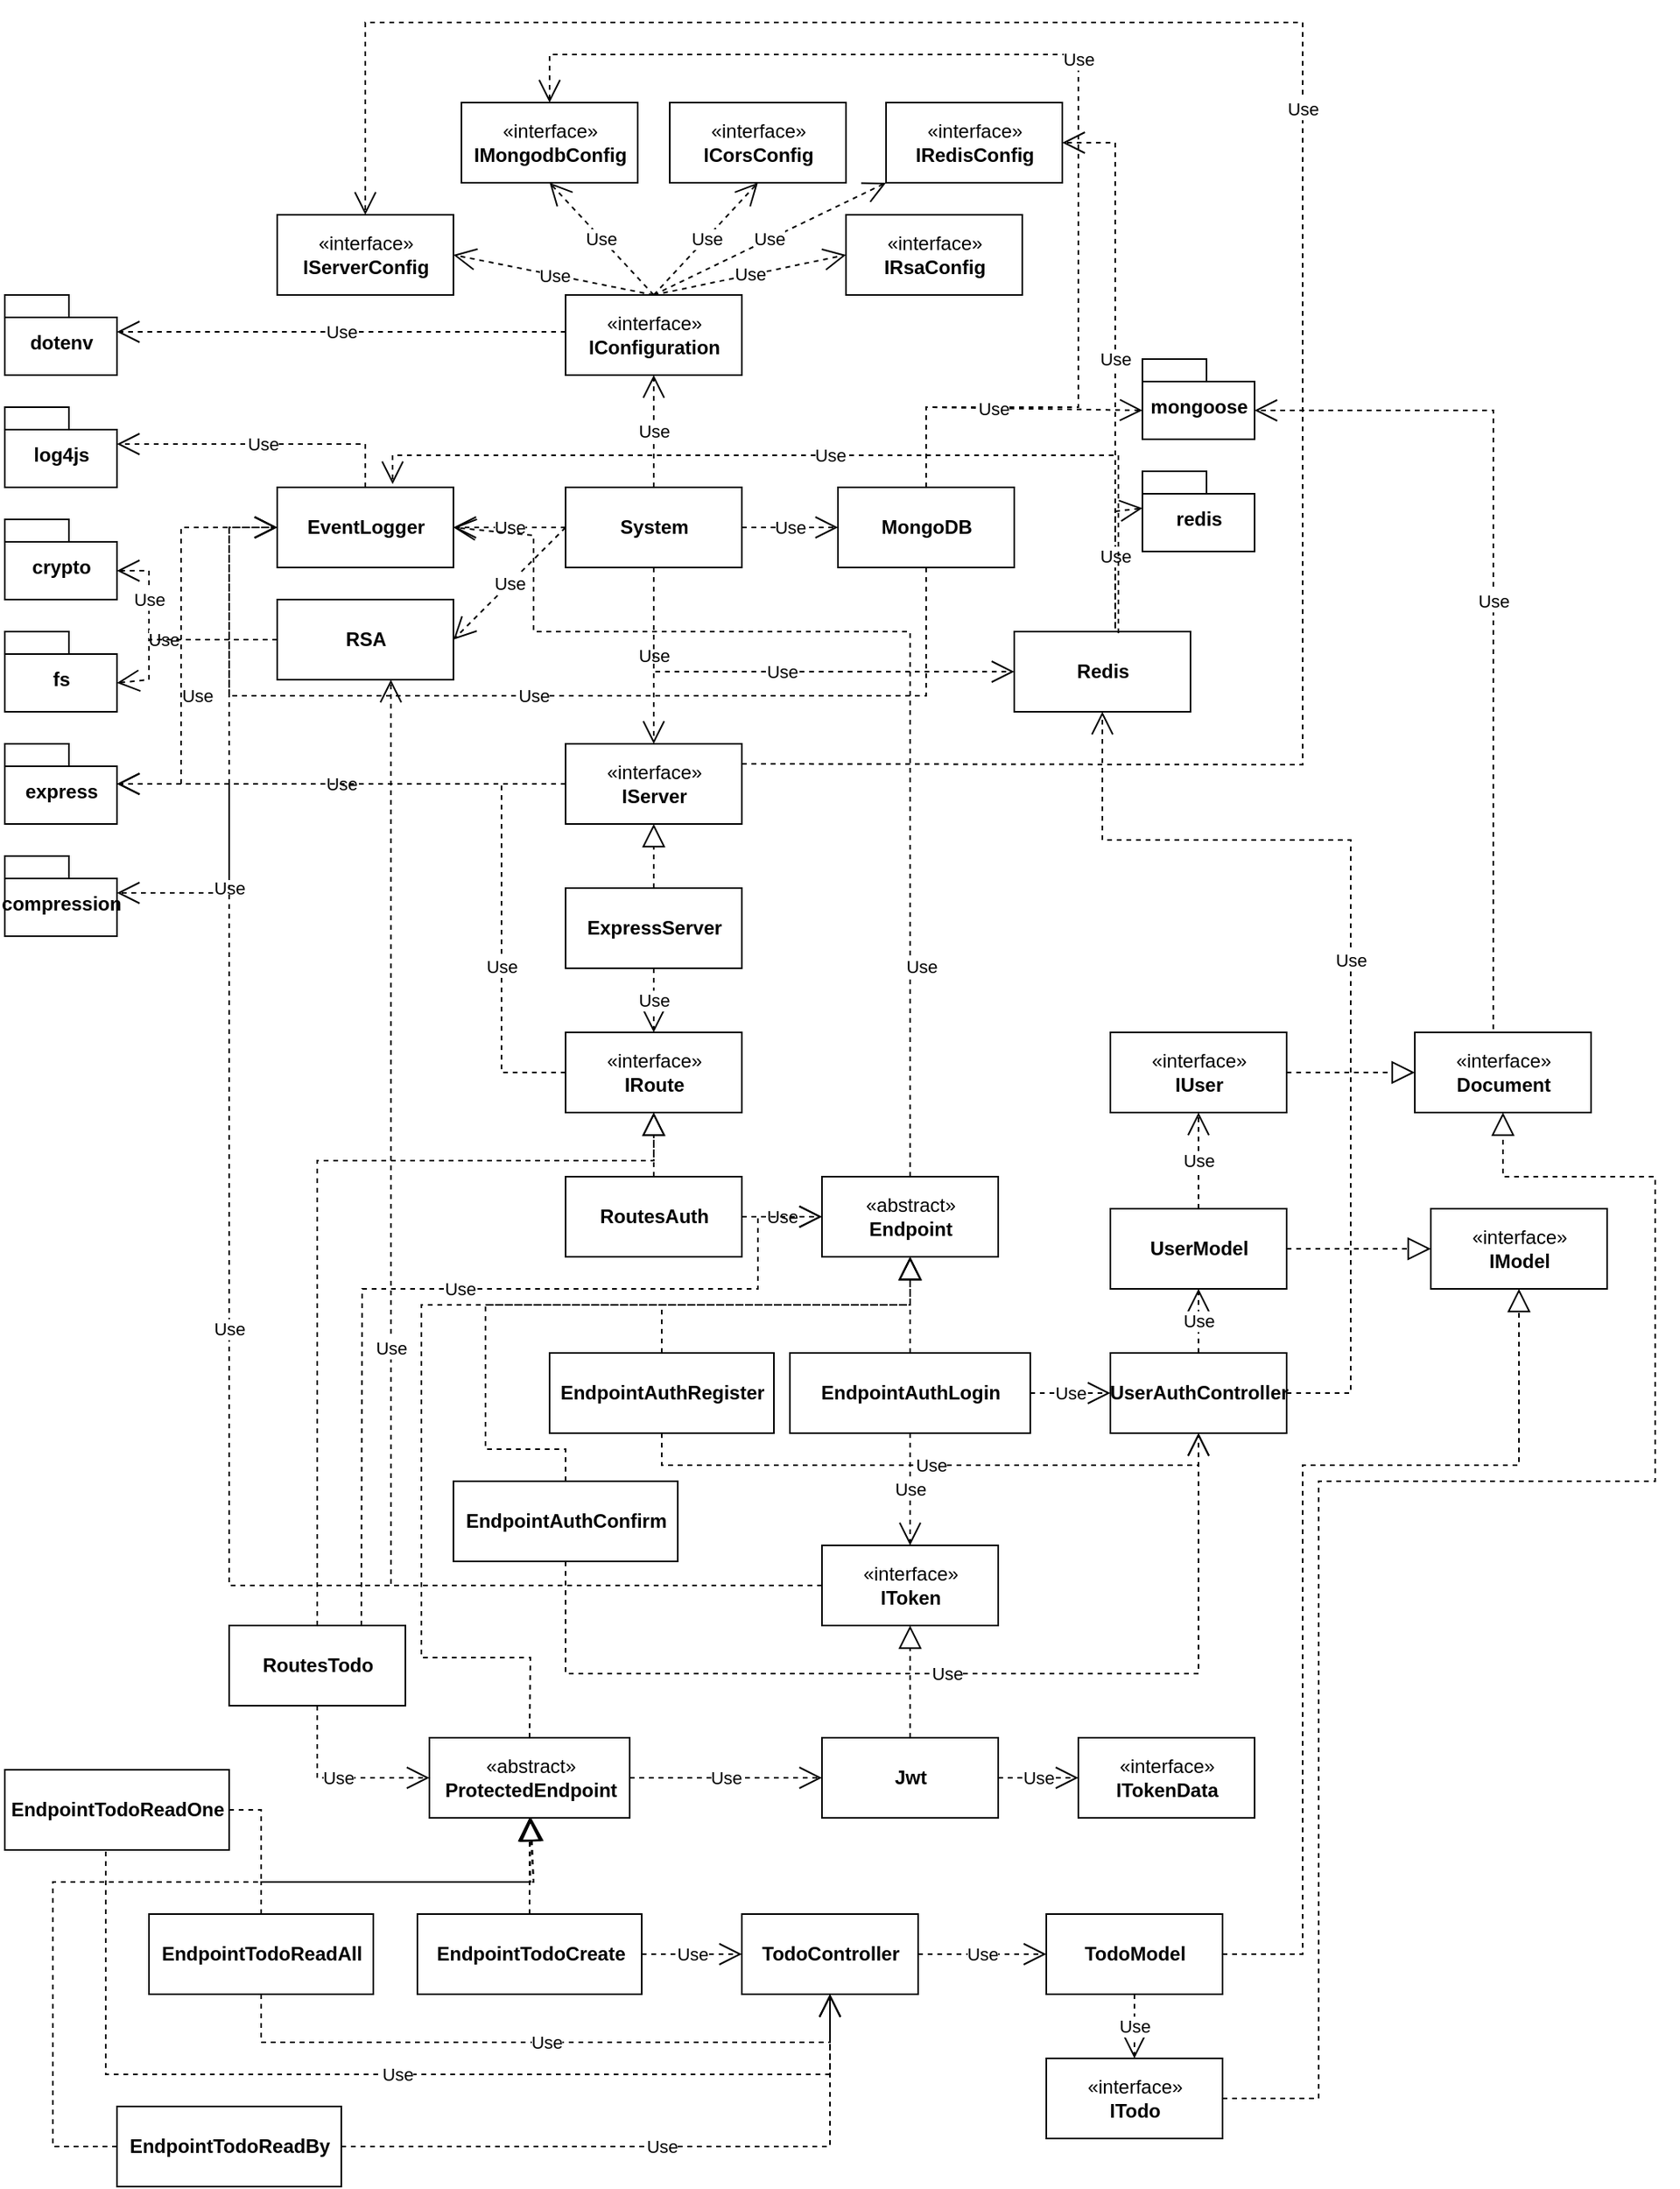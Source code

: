 <mxfile version="17.2.4" type="device"><diagram id="6Z5-7DVcIzeGbHoEJOS7" name="Seite-1"><mxGraphModel dx="1186" dy="773" grid="1" gridSize="10" guides="1" tooltips="1" connect="1" arrows="1" fold="1" page="1" pageScale="1" pageWidth="4681" pageHeight="3300" math="0" shadow="0"><root><mxCell id="0"/><mxCell id="1" parent="0"/><mxCell id="TeJl24mnxh_Jbmusd_PI-1" value="«interface»&lt;br&gt;&lt;b&gt;IConfiguration&lt;/b&gt;" style="html=1;" vertex="1" parent="1"><mxGeometry x="380" y="210" width="110" height="50" as="geometry"/></mxCell><mxCell id="TeJl24mnxh_Jbmusd_PI-2" value="«interface»&lt;br&gt;&lt;b&gt;IServerConfig&lt;/b&gt;" style="html=1;" vertex="1" parent="1"><mxGeometry x="200" y="160" width="110" height="50" as="geometry"/></mxCell><mxCell id="TeJl24mnxh_Jbmusd_PI-4" value="«interface»&lt;br&gt;&lt;b&gt;IMongodbConfig&lt;/b&gt;" style="html=1;" vertex="1" parent="1"><mxGeometry x="315" y="90" width="110" height="50" as="geometry"/></mxCell><mxCell id="TeJl24mnxh_Jbmusd_PI-5" value="«interface»&lt;br&gt;&lt;b&gt;ICorsConfig&lt;/b&gt;" style="html=1;" vertex="1" parent="1"><mxGeometry x="445" y="90" width="110" height="50" as="geometry"/></mxCell><mxCell id="TeJl24mnxh_Jbmusd_PI-6" value="«interface»&lt;br&gt;&lt;b&gt;IRsaConfig&lt;/b&gt;" style="html=1;" vertex="1" parent="1"><mxGeometry x="555" y="160" width="110" height="50" as="geometry"/></mxCell><mxCell id="TeJl24mnxh_Jbmusd_PI-7" value="System" style="html=1;fontStyle=1" vertex="1" parent="1"><mxGeometry x="380" y="330" width="110" height="50" as="geometry"/></mxCell><mxCell id="TeJl24mnxh_Jbmusd_PI-8" value="Use" style="endArrow=open;endSize=12;dashed=1;html=1;rounded=0;exitX=0.5;exitY=0;exitDx=0;exitDy=0;entryX=0.5;entryY=1;entryDx=0;entryDy=0;" edge="1" parent="1" source="TeJl24mnxh_Jbmusd_PI-7" target="TeJl24mnxh_Jbmusd_PI-1"><mxGeometry width="160" relative="1" as="geometry"><mxPoint x="434.5" y="320" as="sourcePoint"/><mxPoint x="434.5" y="270" as="targetPoint"/></mxGeometry></mxCell><mxCell id="TeJl24mnxh_Jbmusd_PI-9" value="Use" style="endArrow=open;endSize=12;dashed=1;html=1;rounded=0;exitX=0.5;exitY=0;exitDx=0;exitDy=0;entryX=1;entryY=0.5;entryDx=0;entryDy=0;" edge="1" parent="1" source="TeJl24mnxh_Jbmusd_PI-1" target="TeJl24mnxh_Jbmusd_PI-2"><mxGeometry width="160" relative="1" as="geometry"><mxPoint x="434.5" y="190" as="sourcePoint"/><mxPoint x="250" y="170" as="targetPoint"/></mxGeometry></mxCell><mxCell id="TeJl24mnxh_Jbmusd_PI-10" value="Use" style="endArrow=open;endSize=12;dashed=1;html=1;rounded=0;exitX=0.5;exitY=0;exitDx=0;exitDy=0;entryX=0;entryY=0.5;entryDx=0;entryDy=0;" edge="1" parent="1" source="TeJl24mnxh_Jbmusd_PI-1" target="TeJl24mnxh_Jbmusd_PI-6"><mxGeometry width="160" relative="1" as="geometry"><mxPoint x="434.5" y="190" as="sourcePoint"/><mxPoint x="434.5" y="140" as="targetPoint"/></mxGeometry></mxCell><mxCell id="TeJl24mnxh_Jbmusd_PI-11" value="Use" style="endArrow=open;endSize=12;dashed=1;html=1;rounded=0;exitX=0.5;exitY=0;exitDx=0;exitDy=0;entryX=0.5;entryY=1;entryDx=0;entryDy=0;" edge="1" parent="1" source="TeJl24mnxh_Jbmusd_PI-1" target="TeJl24mnxh_Jbmusd_PI-4"><mxGeometry width="160" relative="1" as="geometry"><mxPoint x="434.5" y="190" as="sourcePoint"/><mxPoint x="434.5" y="140" as="targetPoint"/></mxGeometry></mxCell><mxCell id="TeJl24mnxh_Jbmusd_PI-12" value="Use" style="endArrow=open;endSize=12;dashed=1;html=1;rounded=0;entryX=0.5;entryY=1;entryDx=0;entryDy=0;" edge="1" parent="1" target="TeJl24mnxh_Jbmusd_PI-5"><mxGeometry width="160" relative="1" as="geometry"><mxPoint x="435" y="210" as="sourcePoint"/><mxPoint x="470" y="160" as="targetPoint"/></mxGeometry></mxCell><mxCell id="TeJl24mnxh_Jbmusd_PI-13" value="EventLogger" style="html=1;fontStyle=1" vertex="1" parent="1"><mxGeometry x="200" y="330" width="110" height="50" as="geometry"/></mxCell><mxCell id="TeJl24mnxh_Jbmusd_PI-14" value="Use" style="endArrow=open;endSize=12;dashed=1;html=1;rounded=0;exitX=0;exitY=0.5;exitDx=0;exitDy=0;entryX=1;entryY=0.5;entryDx=0;entryDy=0;" edge="1" parent="1" source="TeJl24mnxh_Jbmusd_PI-7" target="TeJl24mnxh_Jbmusd_PI-13"><mxGeometry width="160" relative="1" as="geometry"><mxPoint x="365" y="354.5" as="sourcePoint"/><mxPoint x="320" y="355" as="targetPoint"/></mxGeometry></mxCell><mxCell id="TeJl24mnxh_Jbmusd_PI-15" value="&lt;b&gt;RSA&lt;/b&gt;" style="html=1;" vertex="1" parent="1"><mxGeometry x="200" y="400" width="110" height="50" as="geometry"/></mxCell><mxCell id="TeJl24mnxh_Jbmusd_PI-16" value="Use" style="endArrow=open;endSize=12;dashed=1;html=1;rounded=0;exitX=0;exitY=0.5;exitDx=0;exitDy=0;entryX=1;entryY=0.5;entryDx=0;entryDy=0;" edge="1" parent="1" source="TeJl24mnxh_Jbmusd_PI-7" target="TeJl24mnxh_Jbmusd_PI-15"><mxGeometry width="160" relative="1" as="geometry"><mxPoint x="390" y="424.5" as="sourcePoint"/><mxPoint x="330" y="425" as="targetPoint"/></mxGeometry></mxCell><mxCell id="TeJl24mnxh_Jbmusd_PI-18" value="MongoDB" style="html=1;fontStyle=1" vertex="1" parent="1"><mxGeometry x="550" y="330" width="110" height="50" as="geometry"/></mxCell><mxCell id="TeJl24mnxh_Jbmusd_PI-19" value="Use" style="endArrow=open;endSize=12;dashed=1;html=1;rounded=0;exitX=0.5;exitY=0;exitDx=0;exitDy=0;entryX=0.5;entryY=0;entryDx=0;entryDy=0;" edge="1" parent="1" source="TeJl24mnxh_Jbmusd_PI-18" target="TeJl24mnxh_Jbmusd_PI-4"><mxGeometry width="160" relative="1" as="geometry"><mxPoint x="604.5" y="300" as="sourcePoint"/><mxPoint x="600" y="70" as="targetPoint"/><Array as="points"><mxPoint x="605" y="280"/><mxPoint x="700" y="280"/><mxPoint x="700" y="60"/><mxPoint x="370" y="60"/></Array></mxGeometry></mxCell><mxCell id="TeJl24mnxh_Jbmusd_PI-20" value="Use" style="endArrow=open;endSize=12;dashed=1;html=1;rounded=0;entryX=0;entryY=0.5;entryDx=0;entryDy=0;exitX=1;exitY=0.5;exitDx=0;exitDy=0;" edge="1" parent="1" source="TeJl24mnxh_Jbmusd_PI-7" target="TeJl24mnxh_Jbmusd_PI-18"><mxGeometry width="160" relative="1" as="geometry"><mxPoint x="510" y="355" as="sourcePoint"/><mxPoint x="540" y="354.5" as="targetPoint"/></mxGeometry></mxCell><mxCell id="TeJl24mnxh_Jbmusd_PI-21" value="Use" style="endArrow=open;endSize=12;dashed=1;html=1;rounded=0;exitX=0.5;exitY=1;exitDx=0;exitDy=0;entryX=0;entryY=0.5;entryDx=0;entryDy=0;" edge="1" parent="1" source="TeJl24mnxh_Jbmusd_PI-18" target="TeJl24mnxh_Jbmusd_PI-13"><mxGeometry width="160" relative="1" as="geometry"><mxPoint x="604.5" y="395" as="sourcePoint"/><mxPoint x="140" y="360" as="targetPoint"/><Array as="points"><mxPoint x="605" y="460"/><mxPoint x="170" y="460"/><mxPoint x="170" y="355"/></Array></mxGeometry></mxCell><mxCell id="TeJl24mnxh_Jbmusd_PI-22" value="«interface»&lt;br&gt;&lt;b&gt;IServer&lt;/b&gt;" style="html=1;" vertex="1" parent="1"><mxGeometry x="380" y="490" width="110" height="50" as="geometry"/></mxCell><mxCell id="TeJl24mnxh_Jbmusd_PI-23" value="Use" style="endArrow=open;endSize=12;dashed=1;html=1;rounded=0;entryX=0.5;entryY=0;entryDx=0;entryDy=0;exitX=0.5;exitY=1;exitDx=0;exitDy=0;" edge="1" parent="1" source="TeJl24mnxh_Jbmusd_PI-7" target="TeJl24mnxh_Jbmusd_PI-22"><mxGeometry width="160" relative="1" as="geometry"><mxPoint x="434.5" y="400" as="sourcePoint"/><mxPoint x="434.5" y="450" as="targetPoint"/></mxGeometry></mxCell><mxCell id="TeJl24mnxh_Jbmusd_PI-24" value="ExpressServer" style="html=1;fontStyle=1" vertex="1" parent="1"><mxGeometry x="380" y="580" width="110" height="50" as="geometry"/></mxCell><mxCell id="TeJl24mnxh_Jbmusd_PI-25" value="" style="endArrow=block;dashed=1;endFill=0;endSize=12;html=1;rounded=0;exitX=0.5;exitY=0;exitDx=0;exitDy=0;entryX=0.5;entryY=1;entryDx=0;entryDy=0;" edge="1" parent="1" source="TeJl24mnxh_Jbmusd_PI-24" target="TeJl24mnxh_Jbmusd_PI-22"><mxGeometry width="160" relative="1" as="geometry"><mxPoint x="435" y="570" as="sourcePoint"/><mxPoint x="435" y="550" as="targetPoint"/></mxGeometry></mxCell><mxCell id="TeJl24mnxh_Jbmusd_PI-26" value="Use" style="endArrow=open;endSize=12;dashed=1;html=1;rounded=0;exitX=0;exitY=0.5;exitDx=0;exitDy=0;entryX=0;entryY=0.5;entryDx=0;entryDy=0;" edge="1" parent="1" source="TeJl24mnxh_Jbmusd_PI-22" target="TeJl24mnxh_Jbmusd_PI-13"><mxGeometry x="0.283" y="-10" width="160" relative="1" as="geometry"><mxPoint x="350" y="514.5" as="sourcePoint"/><mxPoint x="130" y="360" as="targetPoint"/><Array as="points"><mxPoint x="140" y="515"/><mxPoint x="140" y="355"/></Array><mxPoint as="offset"/></mxGeometry></mxCell><mxCell id="TeJl24mnxh_Jbmusd_PI-27" value="express" style="shape=folder;fontStyle=1;spacingTop=10;tabWidth=40;tabHeight=14;tabPosition=left;html=1;" vertex="1" parent="1"><mxGeometry x="30" y="490" width="70" height="50" as="geometry"/></mxCell><mxCell id="TeJl24mnxh_Jbmusd_PI-28" value="Use" style="endArrow=open;endSize=12;dashed=1;html=1;rounded=0;exitX=0;exitY=0.5;exitDx=0;exitDy=0;" edge="1" parent="1" source="TeJl24mnxh_Jbmusd_PI-22"><mxGeometry width="160" relative="1" as="geometry"><mxPoint x="320" y="514.5" as="sourcePoint"/><mxPoint x="100" y="515" as="targetPoint"/></mxGeometry></mxCell><mxCell id="TeJl24mnxh_Jbmusd_PI-29" value="log4js" style="shape=folder;fontStyle=1;spacingTop=10;tabWidth=40;tabHeight=14;tabPosition=left;html=1;" vertex="1" parent="1"><mxGeometry x="30" y="280" width="70" height="50" as="geometry"/></mxCell><mxCell id="TeJl24mnxh_Jbmusd_PI-30" value="Use" style="endArrow=open;endSize=12;dashed=1;html=1;rounded=0;entryX=0;entryY=0;entryDx=70;entryDy=23;entryPerimeter=0;exitX=0.5;exitY=0;exitDx=0;exitDy=0;" edge="1" parent="1" source="TeJl24mnxh_Jbmusd_PI-13" target="TeJl24mnxh_Jbmusd_PI-29"><mxGeometry width="160" relative="1" as="geometry"><mxPoint x="280" y="304.5" as="sourcePoint"/><mxPoint x="120" y="304.5" as="targetPoint"/><Array as="points"><mxPoint x="255" y="303"/></Array></mxGeometry></mxCell><mxCell id="TeJl24mnxh_Jbmusd_PI-31" value="mongoose" style="shape=folder;fontStyle=1;spacingTop=10;tabWidth=40;tabHeight=14;tabPosition=left;html=1;" vertex="1" parent="1"><mxGeometry x="740" y="250" width="70" height="50" as="geometry"/></mxCell><mxCell id="TeJl24mnxh_Jbmusd_PI-32" value="Use" style="endArrow=open;endSize=12;dashed=1;html=1;rounded=0;entryX=0;entryY=0;entryDx=0;entryDy=32;entryPerimeter=0;exitX=0.5;exitY=0;exitDx=0;exitDy=0;" edge="1" parent="1" source="TeJl24mnxh_Jbmusd_PI-18" target="TeJl24mnxh_Jbmusd_PI-31"><mxGeometry width="160" relative="1" as="geometry"><mxPoint x="570" y="280" as="sourcePoint"/><mxPoint x="720" y="280" as="targetPoint"/><Array as="points"><mxPoint x="605" y="280"/></Array></mxGeometry></mxCell><mxCell id="TeJl24mnxh_Jbmusd_PI-33" value="crypto" style="shape=folder;fontStyle=1;spacingTop=10;tabWidth=40;tabHeight=14;tabPosition=left;html=1;" vertex="1" parent="1"><mxGeometry x="30" y="350" width="70" height="50" as="geometry"/></mxCell><mxCell id="TeJl24mnxh_Jbmusd_PI-34" value="fs" style="shape=folder;fontStyle=1;spacingTop=10;tabWidth=40;tabHeight=14;tabPosition=left;html=1;" vertex="1" parent="1"><mxGeometry x="30" y="420" width="70" height="50" as="geometry"/></mxCell><mxCell id="TeJl24mnxh_Jbmusd_PI-35" value="Use" style="endArrow=open;endSize=12;dashed=1;html=1;rounded=0;exitX=0;exitY=0.5;exitDx=0;exitDy=0;entryX=0;entryY=0;entryDx=70;entryDy=32;entryPerimeter=0;" edge="1" parent="1" source="TeJl24mnxh_Jbmusd_PI-15" target="TeJl24mnxh_Jbmusd_PI-33"><mxGeometry width="160" relative="1" as="geometry"><mxPoint x="180" y="430" as="sourcePoint"/><mxPoint x="40" y="424.5" as="targetPoint"/><Array as="points"><mxPoint x="120" y="425"/><mxPoint x="120" y="382"/></Array></mxGeometry></mxCell><mxCell id="TeJl24mnxh_Jbmusd_PI-36" value="Use" style="endArrow=open;endSize=12;dashed=1;html=1;rounded=0;entryX=0;entryY=0;entryDx=70;entryDy=32;entryPerimeter=0;exitX=0;exitY=0.5;exitDx=0;exitDy=0;" edge="1" parent="1" source="TeJl24mnxh_Jbmusd_PI-15" target="TeJl24mnxh_Jbmusd_PI-34"><mxGeometry x="0.279" y="-25" width="160" relative="1" as="geometry"><mxPoint x="190" y="425" as="sourcePoint"/><mxPoint x="40" y="424.5" as="targetPoint"/><Array as="points"><mxPoint x="120" y="425"/><mxPoint x="120" y="450"/></Array><mxPoint x="25" y="-25" as="offset"/></mxGeometry></mxCell><mxCell id="TeJl24mnxh_Jbmusd_PI-37" value="dotenv" style="shape=folder;fontStyle=1;spacingTop=10;tabWidth=40;tabHeight=14;tabPosition=left;html=1;" vertex="1" parent="1"><mxGeometry x="30" y="210" width="70" height="50" as="geometry"/></mxCell><mxCell id="TeJl24mnxh_Jbmusd_PI-38" value="Use" style="endArrow=open;endSize=12;dashed=1;html=1;rounded=0;entryX=0;entryY=0;entryDx=70;entryDy=23;entryPerimeter=0;" edge="1" parent="1" target="TeJl24mnxh_Jbmusd_PI-37"><mxGeometry width="160" relative="1" as="geometry"><mxPoint x="380" y="233" as="sourcePoint"/><mxPoint x="175" y="234.5" as="targetPoint"/></mxGeometry></mxCell><mxCell id="TeJl24mnxh_Jbmusd_PI-39" value="compression" style="shape=folder;fontStyle=1;spacingTop=10;tabWidth=40;tabHeight=14;tabPosition=left;html=1;" vertex="1" parent="1"><mxGeometry x="30" y="560" width="70" height="50" as="geometry"/></mxCell><mxCell id="TeJl24mnxh_Jbmusd_PI-40" value="Use" style="endArrow=open;endSize=12;dashed=1;html=1;rounded=0;exitX=0;exitY=0.5;exitDx=0;exitDy=0;entryX=0;entryY=0;entryDx=70;entryDy=23;entryPerimeter=0;" edge="1" parent="1" source="TeJl24mnxh_Jbmusd_PI-22" target="TeJl24mnxh_Jbmusd_PI-39"><mxGeometry x="0.581" width="160" relative="1" as="geometry"><mxPoint x="390" y="525" as="sourcePoint"/><mxPoint x="110" y="525" as="targetPoint"/><Array as="points"><mxPoint x="170" y="515"/><mxPoint x="170" y="583"/></Array><mxPoint as="offset"/></mxGeometry></mxCell><mxCell id="TeJl24mnxh_Jbmusd_PI-41" value="«interface»&lt;br&gt;&lt;b&gt;IRoute&lt;/b&gt;" style="html=1;" vertex="1" parent="1"><mxGeometry x="380" y="670" width="110" height="50" as="geometry"/></mxCell><mxCell id="TeJl24mnxh_Jbmusd_PI-42" value="&lt;b&gt;RoutesAuth&lt;/b&gt;" style="html=1;" vertex="1" parent="1"><mxGeometry x="380" y="760" width="110" height="50" as="geometry"/></mxCell><mxCell id="TeJl24mnxh_Jbmusd_PI-43" value="Use" style="endArrow=open;endSize=12;dashed=1;html=1;rounded=0;entryX=0.5;entryY=0;entryDx=0;entryDy=0;exitX=0.5;exitY=1;exitDx=0;exitDy=0;" edge="1" parent="1" source="TeJl24mnxh_Jbmusd_PI-24" target="TeJl24mnxh_Jbmusd_PI-41"><mxGeometry width="160" relative="1" as="geometry"><mxPoint x="434.5" y="630" as="sourcePoint"/><mxPoint x="435" y="660" as="targetPoint"/></mxGeometry></mxCell><mxCell id="TeJl24mnxh_Jbmusd_PI-44" value="" style="endArrow=block;dashed=1;endFill=0;endSize=12;html=1;rounded=0;exitX=0.5;exitY=0;exitDx=0;exitDy=0;entryX=0.5;entryY=1;entryDx=0;entryDy=0;" edge="1" parent="1" source="TeJl24mnxh_Jbmusd_PI-42" target="TeJl24mnxh_Jbmusd_PI-41"><mxGeometry width="160" relative="1" as="geometry"><mxPoint x="434.5" y="750" as="sourcePoint"/><mxPoint x="435" y="730" as="targetPoint"/></mxGeometry></mxCell><mxCell id="TeJl24mnxh_Jbmusd_PI-45" value="Use" style="endArrow=open;endSize=12;dashed=1;html=1;rounded=0;exitX=0;exitY=0.5;exitDx=0;exitDy=0;" edge="1" parent="1" source="TeJl24mnxh_Jbmusd_PI-41"><mxGeometry x="-0.54" width="160" relative="1" as="geometry"><mxPoint x="350" y="604.5" as="sourcePoint"/><mxPoint x="100" y="515" as="targetPoint"/><Array as="points"><mxPoint x="340" y="695"/><mxPoint x="340" y="515"/></Array><mxPoint as="offset"/></mxGeometry></mxCell><mxCell id="TeJl24mnxh_Jbmusd_PI-46" value="Use" style="endArrow=open;endSize=12;dashed=1;html=1;rounded=0;exitX=1;exitY=0.25;exitDx=0;exitDy=0;entryX=0.5;entryY=0;entryDx=0;entryDy=0;" edge="1" parent="1" source="TeJl24mnxh_Jbmusd_PI-22" target="TeJl24mnxh_Jbmusd_PI-2"><mxGeometry width="160" relative="1" as="geometry"><mxPoint x="500" y="510" as="sourcePoint"/><mxPoint x="590" y="40" as="targetPoint"/><Array as="points"><mxPoint x="840" y="503"/><mxPoint x="840" y="40"/><mxPoint x="255" y="40"/></Array></mxGeometry></mxCell><mxCell id="TeJl24mnxh_Jbmusd_PI-47" value="«abstract»&lt;br&gt;&lt;b&gt;Endpoint&lt;/b&gt;" style="html=1;" vertex="1" parent="1"><mxGeometry x="540" y="760" width="110" height="50" as="geometry"/></mxCell><mxCell id="TeJl24mnxh_Jbmusd_PI-48" value="EndpointAuthLogin" style="html=1;fontStyle=1" vertex="1" parent="1"><mxGeometry x="520" y="870" width="150" height="50" as="geometry"/></mxCell><mxCell id="TeJl24mnxh_Jbmusd_PI-49" value="Use" style="endArrow=open;endSize=12;dashed=1;html=1;rounded=0;exitX=1;exitY=0.5;exitDx=0;exitDy=0;entryX=0;entryY=0.5;entryDx=0;entryDy=0;" edge="1" parent="1" source="TeJl24mnxh_Jbmusd_PI-42" target="TeJl24mnxh_Jbmusd_PI-47"><mxGeometry width="160" relative="1" as="geometry"><mxPoint x="500" y="784.5" as="sourcePoint"/><mxPoint x="530" y="785" as="targetPoint"/></mxGeometry></mxCell><mxCell id="TeJl24mnxh_Jbmusd_PI-50" value="" style="endArrow=block;dashed=1;endFill=0;endSize=12;html=1;rounded=0;exitX=0.5;exitY=0;exitDx=0;exitDy=0;entryX=0.5;entryY=1;entryDx=0;entryDy=0;" edge="1" parent="1" source="TeJl24mnxh_Jbmusd_PI-48" target="TeJl24mnxh_Jbmusd_PI-47"><mxGeometry width="160" relative="1" as="geometry"><mxPoint x="590" y="830" as="sourcePoint"/><mxPoint x="595" y="820" as="targetPoint"/></mxGeometry></mxCell><mxCell id="TeJl24mnxh_Jbmusd_PI-51" value="EndpointAuthRegister" style="html=1;fontStyle=1" vertex="1" parent="1"><mxGeometry x="370" y="870" width="140" height="50" as="geometry"/></mxCell><mxCell id="TeJl24mnxh_Jbmusd_PI-52" value="" style="endArrow=block;dashed=1;endFill=0;endSize=12;html=1;rounded=0;exitX=0.5;exitY=0;exitDx=0;exitDy=0;entryX=0.5;entryY=1;entryDx=0;entryDy=0;" edge="1" parent="1" source="TeJl24mnxh_Jbmusd_PI-51" target="TeJl24mnxh_Jbmusd_PI-47"><mxGeometry width="160" relative="1" as="geometry"><mxPoint x="605" y="880" as="sourcePoint"/><mxPoint x="605" y="820" as="targetPoint"/><Array as="points"><mxPoint x="440" y="840"/><mxPoint x="595" y="840"/></Array></mxGeometry></mxCell><mxCell id="TeJl24mnxh_Jbmusd_PI-53" value="Use" style="endArrow=open;endSize=12;dashed=1;html=1;rounded=0;exitX=0.5;exitY=0;exitDx=0;exitDy=0;" edge="1" parent="1" source="TeJl24mnxh_Jbmusd_PI-47"><mxGeometry x="-0.618" y="-7" width="160" relative="1" as="geometry"><mxPoint x="590" y="720" as="sourcePoint"/><mxPoint x="310" y="355" as="targetPoint"/><Array as="points"><mxPoint x="595" y="420"/><mxPoint x="360" y="420"/><mxPoint x="360" y="360"/></Array><mxPoint as="offset"/></mxGeometry></mxCell><mxCell id="TeJl24mnxh_Jbmusd_PI-54" value="UserAuthController" style="html=1;fontStyle=1" vertex="1" parent="1"><mxGeometry x="720" y="870" width="110" height="50" as="geometry"/></mxCell><mxCell id="TeJl24mnxh_Jbmusd_PI-55" value="Use" style="endArrow=open;endSize=12;dashed=1;html=1;rounded=0;exitX=1;exitY=0.5;exitDx=0;exitDy=0;entryX=0;entryY=0.5;entryDx=0;entryDy=0;" edge="1" parent="1" source="TeJl24mnxh_Jbmusd_PI-48" target="TeJl24mnxh_Jbmusd_PI-54"><mxGeometry width="160" relative="1" as="geometry"><mxPoint x="660" y="894.5" as="sourcePoint"/><mxPoint x="710" y="895" as="targetPoint"/></mxGeometry></mxCell><mxCell id="TeJl24mnxh_Jbmusd_PI-56" value="UserModel" style="html=1;fontStyle=1" vertex="1" parent="1"><mxGeometry x="720" y="780" width="110" height="50" as="geometry"/></mxCell><mxCell id="TeJl24mnxh_Jbmusd_PI-57" value="Use" style="endArrow=open;endSize=12;dashed=1;html=1;rounded=0;exitX=0.5;exitY=0;exitDx=0;exitDy=0;entryX=0.5;entryY=1;entryDx=0;entryDy=0;" edge="1" parent="1" source="TeJl24mnxh_Jbmusd_PI-54" target="TeJl24mnxh_Jbmusd_PI-56"><mxGeometry width="160" relative="1" as="geometry"><mxPoint x="774.5" y="880" as="sourcePoint"/><mxPoint x="775" y="840" as="targetPoint"/></mxGeometry></mxCell><mxCell id="TeJl24mnxh_Jbmusd_PI-58" value="«interface»&lt;br&gt;&lt;b&gt;IUser&lt;/b&gt;" style="html=1;" vertex="1" parent="1"><mxGeometry x="720" y="670" width="110" height="50" as="geometry"/></mxCell><mxCell id="TeJl24mnxh_Jbmusd_PI-59" value="Use" style="endArrow=open;endSize=12;dashed=1;html=1;rounded=0;exitX=0.5;exitY=0;exitDx=0;exitDy=0;entryX=0.5;entryY=1;entryDx=0;entryDy=0;" edge="1" parent="1" source="TeJl24mnxh_Jbmusd_PI-56" target="TeJl24mnxh_Jbmusd_PI-58"><mxGeometry width="160" relative="1" as="geometry"><mxPoint x="775" y="760" as="sourcePoint"/><mxPoint x="775" y="730" as="targetPoint"/></mxGeometry></mxCell><mxCell id="TeJl24mnxh_Jbmusd_PI-60" value="«interface»&lt;br&gt;&lt;b&gt;Document&lt;/b&gt;" style="html=1;" vertex="1" parent="1"><mxGeometry x="910" y="670" width="110" height="50" as="geometry"/></mxCell><mxCell id="TeJl24mnxh_Jbmusd_PI-61" value="" style="endArrow=block;dashed=1;endFill=0;endSize=12;html=1;rounded=0;exitX=1;exitY=0.5;exitDx=0;exitDy=0;entryX=0;entryY=0.5;entryDx=0;entryDy=0;" edge="1" parent="1" source="TeJl24mnxh_Jbmusd_PI-58" target="TeJl24mnxh_Jbmusd_PI-60"><mxGeometry width="160" relative="1" as="geometry"><mxPoint x="840" y="694.5" as="sourcePoint"/><mxPoint x="900" y="695" as="targetPoint"/></mxGeometry></mxCell><mxCell id="TeJl24mnxh_Jbmusd_PI-63" value="Use" style="endArrow=open;endSize=12;dashed=1;html=1;rounded=0;exitX=0.445;exitY=-0.04;exitDx=0;exitDy=0;exitPerimeter=0;entryX=0;entryY=0;entryDx=70;entryDy=32;entryPerimeter=0;" edge="1" parent="1" source="TeJl24mnxh_Jbmusd_PI-60" target="TeJl24mnxh_Jbmusd_PI-31"><mxGeometry width="160" relative="1" as="geometry"><mxPoint x="960" y="640" as="sourcePoint"/><mxPoint x="960" y="290" as="targetPoint"/><Array as="points"><mxPoint x="959" y="282"/></Array></mxGeometry></mxCell><mxCell id="TeJl24mnxh_Jbmusd_PI-64" value="«interface»&lt;br&gt;&lt;b&gt;IToken&lt;/b&gt;" style="html=1;" vertex="1" parent="1"><mxGeometry x="540" y="990" width="110" height="50" as="geometry"/></mxCell><mxCell id="TeJl24mnxh_Jbmusd_PI-65" value="Use" style="endArrow=open;endSize=12;dashed=1;html=1;rounded=0;entryX=0.5;entryY=0;entryDx=0;entryDy=0;exitX=0.5;exitY=1;exitDx=0;exitDy=0;" edge="1" parent="1" source="TeJl24mnxh_Jbmusd_PI-48" target="TeJl24mnxh_Jbmusd_PI-64"><mxGeometry width="160" relative="1" as="geometry"><mxPoint x="594.5" y="930" as="sourcePoint"/><mxPoint x="594.5" y="980" as="targetPoint"/></mxGeometry></mxCell><mxCell id="TeJl24mnxh_Jbmusd_PI-66" value="Use" style="endArrow=open;endSize=12;dashed=1;html=1;rounded=0;exitX=0;exitY=0.5;exitDx=0;exitDy=0;entryX=0.645;entryY=1;entryDx=0;entryDy=0;entryPerimeter=0;" edge="1" parent="1" source="TeJl24mnxh_Jbmusd_PI-64" target="TeJl24mnxh_Jbmusd_PI-15"><mxGeometry width="160" relative="1" as="geometry"><mxPoint x="520" y="1014.5" as="sourcePoint"/><mxPoint x="270" y="460" as="targetPoint"/><Array as="points"><mxPoint x="271" y="1015"/></Array></mxGeometry></mxCell><mxCell id="TeJl24mnxh_Jbmusd_PI-67" value="Use" style="endArrow=open;endSize=12;dashed=1;html=1;rounded=0;exitX=0;exitY=0.5;exitDx=0;exitDy=0;entryX=0;entryY=0.5;entryDx=0;entryDy=0;" edge="1" parent="1" source="TeJl24mnxh_Jbmusd_PI-64" target="TeJl24mnxh_Jbmusd_PI-13"><mxGeometry width="160" relative="1" as="geometry"><mxPoint x="315" y="1014.5" as="sourcePoint"/><mxPoint x="200" y="360" as="targetPoint"/><Array as="points"><mxPoint x="170" y="1015"/><mxPoint x="170" y="355"/></Array></mxGeometry></mxCell><mxCell id="TeJl24mnxh_Jbmusd_PI-68" value="Jwt" style="html=1;fontStyle=1" vertex="1" parent="1"><mxGeometry x="540" y="1110" width="110" height="50" as="geometry"/></mxCell><mxCell id="TeJl24mnxh_Jbmusd_PI-69" value="" style="endArrow=block;dashed=1;endFill=0;endSize=12;html=1;rounded=0;exitX=0.5;exitY=0;exitDx=0;exitDy=0;entryX=0.5;entryY=1;entryDx=0;entryDy=0;" edge="1" parent="1" source="TeJl24mnxh_Jbmusd_PI-68" target="TeJl24mnxh_Jbmusd_PI-64"><mxGeometry width="160" relative="1" as="geometry"><mxPoint x="595" y="1100" as="sourcePoint"/><mxPoint x="595" y="1070" as="targetPoint"/></mxGeometry></mxCell><mxCell id="TeJl24mnxh_Jbmusd_PI-70" value="«interface»&lt;br&gt;&lt;b&gt;ITokenData&lt;/b&gt;" style="html=1;" vertex="1" parent="1"><mxGeometry x="700" y="1110" width="110" height="50" as="geometry"/></mxCell><mxCell id="TeJl24mnxh_Jbmusd_PI-71" value="Use" style="endArrow=open;endSize=12;dashed=1;html=1;rounded=0;entryX=0;entryY=0.5;entryDx=0;entryDy=0;exitX=1;exitY=0.5;exitDx=0;exitDy=0;" edge="1" parent="1" source="TeJl24mnxh_Jbmusd_PI-68" target="TeJl24mnxh_Jbmusd_PI-70"><mxGeometry width="160" relative="1" as="geometry"><mxPoint x="670" y="1140" as="sourcePoint"/><mxPoint x="690" y="1135" as="targetPoint"/></mxGeometry></mxCell><mxCell id="TeJl24mnxh_Jbmusd_PI-72" value="Use" style="endArrow=open;endSize=12;dashed=1;html=1;rounded=0;exitX=0.5;exitY=1;exitDx=0;exitDy=0;entryX=0.5;entryY=1;entryDx=0;entryDy=0;" edge="1" parent="1" source="TeJl24mnxh_Jbmusd_PI-51" target="TeJl24mnxh_Jbmusd_PI-54"><mxGeometry width="160" relative="1" as="geometry"><mxPoint x="464.5" y="940" as="sourcePoint"/><mxPoint x="720" y="940" as="targetPoint"/><Array as="points"><mxPoint x="440" y="940"/><mxPoint x="775" y="940"/></Array></mxGeometry></mxCell><mxCell id="TeJl24mnxh_Jbmusd_PI-73" value="EndpointAuthConfirm" style="html=1;fontStyle=1" vertex="1" parent="1"><mxGeometry x="310" y="950" width="140" height="50" as="geometry"/></mxCell><mxCell id="TeJl24mnxh_Jbmusd_PI-74" value="Use" style="endArrow=open;endSize=12;dashed=1;html=1;rounded=0;exitX=0.5;exitY=1;exitDx=0;exitDy=0;entryX=0.5;entryY=1;entryDx=0;entryDy=0;" edge="1" parent="1" source="TeJl24mnxh_Jbmusd_PI-73" target="TeJl24mnxh_Jbmusd_PI-54"><mxGeometry width="160" relative="1" as="geometry"><mxPoint x="379" y="1000" as="sourcePoint"/><mxPoint x="770" y="920" as="targetPoint"/><Array as="points"><mxPoint x="380" y="1070"/><mxPoint x="775" y="1070"/></Array></mxGeometry></mxCell><mxCell id="TeJl24mnxh_Jbmusd_PI-75" value="" style="endArrow=block;dashed=1;endFill=0;endSize=12;html=1;rounded=0;exitX=0.5;exitY=0;exitDx=0;exitDy=0;entryX=0.5;entryY=1;entryDx=0;entryDy=0;" edge="1" parent="1" source="TeJl24mnxh_Jbmusd_PI-73" target="TeJl24mnxh_Jbmusd_PI-47"><mxGeometry width="160" relative="1" as="geometry"><mxPoint x="377" y="930" as="sourcePoint"/><mxPoint x="600" y="820" as="targetPoint"/><Array as="points"><mxPoint x="380" y="930"/><mxPoint x="330" y="930"/><mxPoint x="330" y="840"/><mxPoint x="595" y="840"/></Array></mxGeometry></mxCell><mxCell id="TeJl24mnxh_Jbmusd_PI-77" value="«interface»&lt;br&gt;&lt;b&gt;IRedisConfig&lt;/b&gt;" style="html=1;" vertex="1" parent="1"><mxGeometry x="580" y="90" width="110" height="50" as="geometry"/></mxCell><mxCell id="TeJl24mnxh_Jbmusd_PI-78" value="Use" style="endArrow=open;endSize=12;dashed=1;html=1;rounded=0;exitX=0.5;exitY=0;exitDx=0;exitDy=0;entryX=0;entryY=1;entryDx=0;entryDy=0;" edge="1" parent="1" source="TeJl24mnxh_Jbmusd_PI-1" target="TeJl24mnxh_Jbmusd_PI-77"><mxGeometry width="160" relative="1" as="geometry"><mxPoint x="430" y="197.5" as="sourcePoint"/><mxPoint x="570" y="140" as="targetPoint"/></mxGeometry></mxCell><mxCell id="TeJl24mnxh_Jbmusd_PI-79" value="Redis" style="html=1;fontStyle=1" vertex="1" parent="1"><mxGeometry x="660" y="420" width="110" height="50" as="geometry"/></mxCell><mxCell id="TeJl24mnxh_Jbmusd_PI-80" value="Use" style="endArrow=open;endSize=12;dashed=1;html=1;rounded=0;entryX=0;entryY=0.5;entryDx=0;entryDy=0;exitX=0.5;exitY=1;exitDx=0;exitDy=0;" edge="1" parent="1" source="TeJl24mnxh_Jbmusd_PI-7" target="TeJl24mnxh_Jbmusd_PI-79"><mxGeometry width="160" relative="1" as="geometry"><mxPoint x="430" y="390" as="sourcePoint"/><mxPoint x="650" y="440" as="targetPoint"/><Array as="points"><mxPoint x="435" y="445"/></Array></mxGeometry></mxCell><mxCell id="TeJl24mnxh_Jbmusd_PI-81" value="Use" style="endArrow=open;endSize=12;dashed=1;html=1;rounded=0;exitX=0.573;exitY=-0.04;exitDx=0;exitDy=0;exitPerimeter=0;entryX=1;entryY=0.5;entryDx=0;entryDy=0;" edge="1" parent="1" source="TeJl24mnxh_Jbmusd_PI-79" target="TeJl24mnxh_Jbmusd_PI-77"><mxGeometry width="160" relative="1" as="geometry"><mxPoint x="720" y="400" as="sourcePoint"/><mxPoint x="720" y="120" as="targetPoint"/><Array as="points"><mxPoint x="723" y="115"/></Array></mxGeometry></mxCell><mxCell id="TeJl24mnxh_Jbmusd_PI-82" value="redis" style="shape=folder;fontStyle=1;spacingTop=10;tabWidth=40;tabHeight=14;tabPosition=left;html=1;" vertex="1" parent="1"><mxGeometry x="740" y="320" width="70" height="50" as="geometry"/></mxCell><mxCell id="TeJl24mnxh_Jbmusd_PI-83" value="Use" style="endArrow=open;endSize=12;dashed=1;html=1;rounded=0;exitX=0.573;exitY=-0.06;exitDx=0;exitDy=0;exitPerimeter=0;entryX=0;entryY=0;entryDx=0;entryDy=23;entryPerimeter=0;" edge="1" parent="1" source="TeJl24mnxh_Jbmusd_PI-79" target="TeJl24mnxh_Jbmusd_PI-82"><mxGeometry width="160" relative="1" as="geometry"><mxPoint x="720" y="410" as="sourcePoint"/><mxPoint x="720" y="360" as="targetPoint"/><Array as="points"><mxPoint x="723" y="345"/></Array></mxGeometry></mxCell><mxCell id="TeJl24mnxh_Jbmusd_PI-84" value="Use" style="endArrow=open;endSize=12;dashed=1;html=1;rounded=0;exitX=0.591;exitY=0.02;exitDx=0;exitDy=0;exitPerimeter=0;entryX=0.655;entryY=-0.04;entryDx=0;entryDy=0;entryPerimeter=0;" edge="1" parent="1" source="TeJl24mnxh_Jbmusd_PI-79" target="TeJl24mnxh_Jbmusd_PI-13"><mxGeometry width="160" relative="1" as="geometry"><mxPoint x="710" y="410" as="sourcePoint"/><mxPoint x="340" y="290" as="targetPoint"/><Array as="points"><mxPoint x="725" y="310"/><mxPoint x="272" y="310"/></Array></mxGeometry></mxCell><mxCell id="TeJl24mnxh_Jbmusd_PI-86" value="Use" style="endArrow=open;endSize=12;dashed=1;html=1;rounded=0;exitX=1;exitY=0.5;exitDx=0;exitDy=0;entryX=0.5;entryY=1;entryDx=0;entryDy=0;" edge="1" parent="1" source="TeJl24mnxh_Jbmusd_PI-54" target="TeJl24mnxh_Jbmusd_PI-79"><mxGeometry width="160" relative="1" as="geometry"><mxPoint x="840" y="890" as="sourcePoint"/><mxPoint x="870" y="600" as="targetPoint"/><Array as="points"><mxPoint x="870" y="895"/><mxPoint x="870" y="550"/><mxPoint x="715" y="550"/></Array></mxGeometry></mxCell><mxCell id="TeJl24mnxh_Jbmusd_PI-87" value="«interface»&lt;br&gt;&lt;b&gt;IModel&lt;/b&gt;" style="html=1;" vertex="1" parent="1"><mxGeometry x="920" y="780" width="110" height="50" as="geometry"/></mxCell><mxCell id="TeJl24mnxh_Jbmusd_PI-88" value="" style="endArrow=block;dashed=1;endFill=0;endSize=12;html=1;rounded=0;exitX=1;exitY=0.5;exitDx=0;exitDy=0;entryX=0;entryY=0.5;entryDx=0;entryDy=0;" edge="1" parent="1" source="TeJl24mnxh_Jbmusd_PI-56" target="TeJl24mnxh_Jbmusd_PI-87"><mxGeometry width="160" relative="1" as="geometry"><mxPoint x="840" y="810" as="sourcePoint"/><mxPoint x="910" y="805" as="targetPoint"/></mxGeometry></mxCell><mxCell id="TeJl24mnxh_Jbmusd_PI-89" value="RoutesTodo" style="html=1;fontStyle=1" vertex="1" parent="1"><mxGeometry x="170" y="1040" width="110" height="50" as="geometry"/></mxCell><mxCell id="TeJl24mnxh_Jbmusd_PI-90" value="" style="endArrow=block;dashed=1;endFill=0;endSize=12;html=1;rounded=0;exitX=0.5;exitY=0;exitDx=0;exitDy=0;entryX=0.5;entryY=1;entryDx=0;entryDy=0;" edge="1" parent="1" source="TeJl24mnxh_Jbmusd_PI-89" target="TeJl24mnxh_Jbmusd_PI-41"><mxGeometry width="160" relative="1" as="geometry"><mxPoint x="224.5" y="1024.5" as="sourcePoint"/><mxPoint x="430" y="730" as="targetPoint"/><Array as="points"><mxPoint x="225" y="750"/><mxPoint x="435" y="750"/></Array></mxGeometry></mxCell><mxCell id="TeJl24mnxh_Jbmusd_PI-91" value="Use" style="endArrow=open;endSize=12;dashed=1;html=1;rounded=0;exitX=0.75;exitY=0;exitDx=0;exitDy=0;entryX=0;entryY=0.5;entryDx=0;entryDy=0;" edge="1" parent="1" source="TeJl24mnxh_Jbmusd_PI-89" target="TeJl24mnxh_Jbmusd_PI-47"><mxGeometry width="160" relative="1" as="geometry"><mxPoint x="250" y="1030" as="sourcePoint"/><mxPoint x="520" y="800" as="targetPoint"/><Array as="points"><mxPoint x="253" y="830"/><mxPoint x="500" y="830"/><mxPoint x="500" y="785"/></Array></mxGeometry></mxCell><mxCell id="TeJl24mnxh_Jbmusd_PI-92" value="EndpointTodoCreate" style="html=1;fontStyle=1" vertex="1" parent="1"><mxGeometry x="287.5" y="1220" width="140" height="50" as="geometry"/></mxCell><mxCell id="TeJl24mnxh_Jbmusd_PI-94" value="«abstract»&lt;br&gt;&lt;b&gt;ProtectedEndpoint&lt;/b&gt;" style="html=1;" vertex="1" parent="1"><mxGeometry x="295" y="1110" width="125" height="50" as="geometry"/></mxCell><mxCell id="TeJl24mnxh_Jbmusd_PI-95" value="" style="endArrow=block;dashed=1;endFill=0;endSize=12;html=1;rounded=0;exitX=0.5;exitY=0;exitDx=0;exitDy=0;entryX=0.5;entryY=1;entryDx=0;entryDy=0;" edge="1" parent="1" source="TeJl24mnxh_Jbmusd_PI-94" target="TeJl24mnxh_Jbmusd_PI-47"><mxGeometry width="160" relative="1" as="geometry"><mxPoint x="354.5" y="1095" as="sourcePoint"/><mxPoint x="600" y="820" as="targetPoint"/><Array as="points"><mxPoint x="358" y="1060"/><mxPoint x="290" y="1060"/><mxPoint x="290" y="840"/><mxPoint x="595" y="840"/></Array></mxGeometry></mxCell><mxCell id="TeJl24mnxh_Jbmusd_PI-96" value="" style="endArrow=block;dashed=1;endFill=0;endSize=12;html=1;rounded=0;exitX=0.5;exitY=0;exitDx=0;exitDy=0;entryX=0.5;entryY=1;entryDx=0;entryDy=0;" edge="1" parent="1" source="TeJl24mnxh_Jbmusd_PI-92" target="TeJl24mnxh_Jbmusd_PI-94"><mxGeometry width="160" relative="1" as="geometry"><mxPoint x="360" y="1210" as="sourcePoint"/><mxPoint x="357" y="1170" as="targetPoint"/></mxGeometry></mxCell><mxCell id="TeJl24mnxh_Jbmusd_PI-97" value="Use" style="endArrow=open;endSize=12;dashed=1;html=1;rounded=0;exitX=0.5;exitY=1;exitDx=0;exitDy=0;entryX=0;entryY=0.5;entryDx=0;entryDy=0;" edge="1" parent="1" source="TeJl24mnxh_Jbmusd_PI-89" target="TeJl24mnxh_Jbmusd_PI-94"><mxGeometry width="160" relative="1" as="geometry"><mxPoint x="224.5" y="1100" as="sourcePoint"/><mxPoint x="224.5" y="1150" as="targetPoint"/><Array as="points"><mxPoint x="225" y="1135"/></Array></mxGeometry></mxCell><mxCell id="TeJl24mnxh_Jbmusd_PI-99" value="TodoModel" style="html=1;fontStyle=1" vertex="1" parent="1"><mxGeometry x="680" y="1220" width="110" height="50" as="geometry"/></mxCell><mxCell id="TeJl24mnxh_Jbmusd_PI-100" value="" style="endArrow=block;dashed=1;endFill=0;endSize=12;html=1;rounded=0;exitX=1;exitY=0.5;exitDx=0;exitDy=0;entryX=0.5;entryY=1;entryDx=0;entryDy=0;" edge="1" parent="1" source="TeJl24mnxh_Jbmusd_PI-99" target="TeJl24mnxh_Jbmusd_PI-87"><mxGeometry width="160" relative="1" as="geometry"><mxPoint x="800" y="1244.5" as="sourcePoint"/><mxPoint x="980" y="910" as="targetPoint"/><Array as="points"><mxPoint x="840" y="1245"/><mxPoint x="840" y="940"/><mxPoint x="975" y="940"/></Array></mxGeometry></mxCell><mxCell id="TeJl24mnxh_Jbmusd_PI-101" value="Use" style="endArrow=open;endSize=12;dashed=1;html=1;rounded=0;exitX=1;exitY=0.5;exitDx=0;exitDy=0;entryX=0;entryY=0.5;entryDx=0;entryDy=0;" edge="1" parent="1" source="TeJl24mnxh_Jbmusd_PI-102" target="TeJl24mnxh_Jbmusd_PI-99"><mxGeometry width="160" relative="1" as="geometry"><mxPoint x="610" y="1244.5" as="sourcePoint"/><mxPoint x="670" y="1245" as="targetPoint"/></mxGeometry></mxCell><mxCell id="TeJl24mnxh_Jbmusd_PI-102" value="TodoController" style="html=1;fontStyle=1" vertex="1" parent="1"><mxGeometry x="490" y="1220" width="110" height="50" as="geometry"/></mxCell><mxCell id="TeJl24mnxh_Jbmusd_PI-103" value="Use" style="endArrow=open;endSize=12;dashed=1;html=1;rounded=0;exitX=1;exitY=0.5;exitDx=0;exitDy=0;entryX=0;entryY=0.5;entryDx=0;entryDy=0;" edge="1" parent="1" source="TeJl24mnxh_Jbmusd_PI-92" target="TeJl24mnxh_Jbmusd_PI-102"><mxGeometry width="160" relative="1" as="geometry"><mxPoint x="440" y="1245" as="sourcePoint"/><mxPoint x="480" y="1245" as="targetPoint"/></mxGeometry></mxCell><mxCell id="TeJl24mnxh_Jbmusd_PI-104" value="«interface»&lt;br&gt;&lt;b&gt;ITodo&lt;/b&gt;" style="html=1;" vertex="1" parent="1"><mxGeometry x="680" y="1310" width="110" height="50" as="geometry"/></mxCell><mxCell id="TeJl24mnxh_Jbmusd_PI-105" value="Use" style="endArrow=open;endSize=12;dashed=1;html=1;rounded=0;exitX=0.5;exitY=1;exitDx=0;exitDy=0;entryX=0.5;entryY=0;entryDx=0;entryDy=0;" edge="1" parent="1" source="TeJl24mnxh_Jbmusd_PI-99" target="TeJl24mnxh_Jbmusd_PI-104"><mxGeometry width="160" relative="1" as="geometry"><mxPoint x="734.5" y="1280" as="sourcePoint"/><mxPoint x="734.5" y="1320" as="targetPoint"/></mxGeometry></mxCell><mxCell id="TeJl24mnxh_Jbmusd_PI-106" value="" style="endArrow=block;dashed=1;endFill=0;endSize=12;html=1;rounded=0;exitX=1;exitY=0.5;exitDx=0;exitDy=0;entryX=0.5;entryY=1;entryDx=0;entryDy=0;" edge="1" parent="1" source="TeJl24mnxh_Jbmusd_PI-104" target="TeJl24mnxh_Jbmusd_PI-60"><mxGeometry width="160" relative="1" as="geometry"><mxPoint x="800" y="1334.5" as="sourcePoint"/><mxPoint x="1060" y="730" as="targetPoint"/><Array as="points"><mxPoint x="850" y="1335"/><mxPoint x="850" y="950"/><mxPoint x="1060" y="950"/><mxPoint x="1060" y="760"/><mxPoint x="965" y="760"/></Array></mxGeometry></mxCell><mxCell id="TeJl24mnxh_Jbmusd_PI-107" value="EndpointTodoReadAll" style="html=1;fontStyle=1" vertex="1" parent="1"><mxGeometry x="120" y="1220" width="140" height="50" as="geometry"/></mxCell><mxCell id="TeJl24mnxh_Jbmusd_PI-108" value="EndpointTodoReadOne" style="html=1;fontStyle=1" vertex="1" parent="1"><mxGeometry x="30" y="1130" width="140" height="50" as="geometry"/></mxCell><mxCell id="TeJl24mnxh_Jbmusd_PI-109" value="" style="endArrow=block;dashed=1;endFill=0;endSize=12;html=1;rounded=0;exitX=0.5;exitY=0;exitDx=0;exitDy=0;entryX=0.5;entryY=1;entryDx=0;entryDy=0;" edge="1" parent="1" source="TeJl24mnxh_Jbmusd_PI-107" target="TeJl24mnxh_Jbmusd_PI-94"><mxGeometry width="160" relative="1" as="geometry"><mxPoint x="200" y="1190" as="sourcePoint"/><mxPoint x="360" y="1190" as="targetPoint"/><Array as="points"><mxPoint x="190" y="1200"/><mxPoint x="358" y="1200"/></Array></mxGeometry></mxCell><mxCell id="TeJl24mnxh_Jbmusd_PI-110" value="" style="endArrow=block;dashed=1;endFill=0;endSize=12;html=1;rounded=0;exitX=1;exitY=0.5;exitDx=0;exitDy=0;entryX=0.5;entryY=1;entryDx=0;entryDy=0;" edge="1" parent="1" source="TeJl24mnxh_Jbmusd_PI-108" target="TeJl24mnxh_Jbmusd_PI-94"><mxGeometry width="160" relative="1" as="geometry"><mxPoint x="190" y="1180" as="sourcePoint"/><mxPoint x="350" y="1180" as="targetPoint"/><Array as="points"><mxPoint x="190" y="1155"/><mxPoint x="190" y="1200"/><mxPoint x="360" y="1200"/></Array></mxGeometry></mxCell><mxCell id="TeJl24mnxh_Jbmusd_PI-111" value="Use" style="endArrow=open;endSize=12;dashed=1;html=1;rounded=0;exitX=0.5;exitY=1;exitDx=0;exitDy=0;entryX=0.5;entryY=1;entryDx=0;entryDy=0;" edge="1" parent="1" source="TeJl24mnxh_Jbmusd_PI-107" target="TeJl24mnxh_Jbmusd_PI-102"><mxGeometry width="160" relative="1" as="geometry"><mxPoint x="140" y="1350" as="sourcePoint"/><mxPoint x="300" y="1350" as="targetPoint"/><Array as="points"><mxPoint x="190" y="1300"/><mxPoint x="545" y="1300"/></Array></mxGeometry></mxCell><mxCell id="TeJl24mnxh_Jbmusd_PI-112" value="Use" style="endArrow=open;endSize=12;dashed=1;html=1;rounded=0;exitX=0.45;exitY=1.02;exitDx=0;exitDy=0;exitPerimeter=0;entryX=0.5;entryY=1;entryDx=0;entryDy=0;" edge="1" parent="1" source="TeJl24mnxh_Jbmusd_PI-108" target="TeJl24mnxh_Jbmusd_PI-102"><mxGeometry width="160" relative="1" as="geometry"><mxPoint x="70" y="1340" as="sourcePoint"/><mxPoint x="510" y="1290" as="targetPoint"/><Array as="points"><mxPoint x="93" y="1320"/><mxPoint x="545" y="1320"/></Array></mxGeometry></mxCell><mxCell id="TeJl24mnxh_Jbmusd_PI-113" value="Use" style="endArrow=open;endSize=12;dashed=1;html=1;rounded=0;exitX=1;exitY=0.5;exitDx=0;exitDy=0;entryX=0;entryY=0.5;entryDx=0;entryDy=0;" edge="1" parent="1" source="TeJl24mnxh_Jbmusd_PI-94" target="TeJl24mnxh_Jbmusd_PI-68"><mxGeometry width="160" relative="1" as="geometry"><mxPoint x="430" y="1130" as="sourcePoint"/><mxPoint x="530" y="1135" as="targetPoint"/></mxGeometry></mxCell><mxCell id="TeJl24mnxh_Jbmusd_PI-114" value="EndpointTodoReadBy" style="html=1;fontStyle=1" vertex="1" parent="1"><mxGeometry x="100" y="1340" width="140" height="50" as="geometry"/></mxCell><mxCell id="TeJl24mnxh_Jbmusd_PI-115" value="" style="endArrow=block;dashed=1;endFill=0;endSize=12;html=1;rounded=0;exitX=0;exitY=0.5;exitDx=0;exitDy=0;" edge="1" parent="1" source="TeJl24mnxh_Jbmusd_PI-114" target="TeJl24mnxh_Jbmusd_PI-94"><mxGeometry width="160" relative="1" as="geometry"><mxPoint x="10" y="1360" as="sourcePoint"/><mxPoint x="280" y="1180" as="targetPoint"/><Array as="points"><mxPoint x="60" y="1365"/><mxPoint x="60" y="1200"/><mxPoint x="360" y="1200"/></Array></mxGeometry></mxCell><mxCell id="TeJl24mnxh_Jbmusd_PI-116" value="Use" style="endArrow=open;endSize=12;dashed=1;html=1;rounded=0;entryX=0.5;entryY=1;entryDx=0;entryDy=0;" edge="1" parent="1" source="TeJl24mnxh_Jbmusd_PI-114" target="TeJl24mnxh_Jbmusd_PI-102"><mxGeometry width="160" relative="1" as="geometry"><mxPoint x="240" y="1365" as="sourcePoint"/><mxPoint x="550" y="1280" as="targetPoint"/><Array as="points"><mxPoint x="545" y="1365"/></Array></mxGeometry></mxCell></root></mxGraphModel></diagram></mxfile>